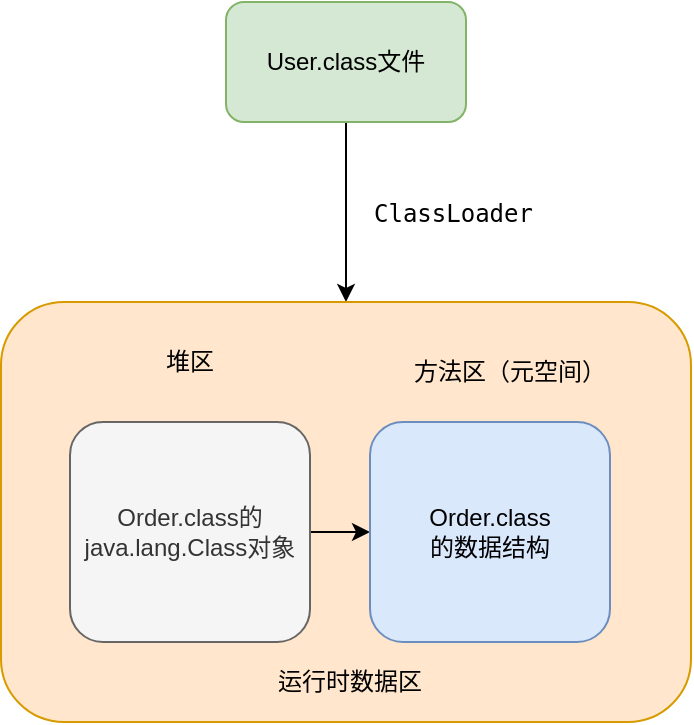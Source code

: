 <mxfile version="14.8.6" type="github">
  <diagram id="nZ9754AJKYldefDBQWgk" name="Page-1">
    <mxGraphModel dx="946" dy="536" grid="1" gridSize="10" guides="1" tooltips="1" connect="1" arrows="1" fold="1" page="1" pageScale="1" pageWidth="827" pageHeight="1169" math="0" shadow="0">
      <root>
        <mxCell id="0" />
        <mxCell id="1" parent="0" />
        <mxCell id="i3HkHmoMITNhaDgwmx76-11" style="edgeStyle=orthogonalEdgeStyle;rounded=0;orthogonalLoop=1;jettySize=auto;html=1;exitX=0.5;exitY=1;exitDx=0;exitDy=0;entryX=0.5;entryY=0;entryDx=0;entryDy=0;" parent="1" source="i3HkHmoMITNhaDgwmx76-1" target="i3HkHmoMITNhaDgwmx76-3" edge="1">
          <mxGeometry relative="1" as="geometry" />
        </mxCell>
        <mxCell id="i3HkHmoMITNhaDgwmx76-1" value="User.class文件" style="rounded=1;whiteSpace=wrap;html=1;fillColor=#d5e8d4;strokeColor=#82b366;" parent="1" vertex="1">
          <mxGeometry x="178" y="30" width="120" height="60" as="geometry" />
        </mxCell>
        <mxCell id="i3HkHmoMITNhaDgwmx76-3" value="" style="rounded=1;whiteSpace=wrap;html=1;fillColor=#ffe6cc;strokeColor=#d79b00;" parent="1" vertex="1">
          <mxGeometry x="65.5" y="180" width="345" height="210" as="geometry" />
        </mxCell>
        <mxCell id="i3HkHmoMITNhaDgwmx76-13" style="edgeStyle=orthogonalEdgeStyle;rounded=0;orthogonalLoop=1;jettySize=auto;html=1;exitX=1;exitY=0.5;exitDx=0;exitDy=0;entryX=0;entryY=0.5;entryDx=0;entryDy=0;" parent="1" source="i3HkHmoMITNhaDgwmx76-4" target="i3HkHmoMITNhaDgwmx76-5" edge="1">
          <mxGeometry relative="1" as="geometry" />
        </mxCell>
        <mxCell id="i3HkHmoMITNhaDgwmx76-4" value="Order.class的java.lang.Class对象" style="rounded=1;whiteSpace=wrap;html=1;fillColor=#f5f5f5;strokeColor=#666666;fontColor=#333333;" parent="1" vertex="1">
          <mxGeometry x="100" y="240" width="120" height="110" as="geometry" />
        </mxCell>
        <mxCell id="i3HkHmoMITNhaDgwmx76-5" value="Order.class&lt;br&gt;的数据结构" style="rounded=1;whiteSpace=wrap;html=1;fillColor=#dae8fc;strokeColor=#6c8ebf;" parent="1" vertex="1">
          <mxGeometry x="250" y="240" width="120" height="110" as="geometry" />
        </mxCell>
        <mxCell id="i3HkHmoMITNhaDgwmx76-6" value="运行时数据区" style="text;html=1;strokeColor=none;fillColor=none;align=center;verticalAlign=middle;whiteSpace=wrap;rounded=0;" parent="1" vertex="1">
          <mxGeometry x="185" y="360" width="110" height="20" as="geometry" />
        </mxCell>
        <mxCell id="i3HkHmoMITNhaDgwmx76-7" value="堆区" style="text;html=1;strokeColor=none;fillColor=none;align=center;verticalAlign=middle;whiteSpace=wrap;rounded=0;" parent="1" vertex="1">
          <mxGeometry x="140" y="200" width="40" height="20" as="geometry" />
        </mxCell>
        <mxCell id="i3HkHmoMITNhaDgwmx76-8" value="方法区（元空间）" style="text;html=1;strokeColor=none;fillColor=none;align=center;verticalAlign=middle;whiteSpace=wrap;rounded=0;" parent="1" vertex="1">
          <mxGeometry x="250" y="210" width="140" height="10" as="geometry" />
        </mxCell>
        <mxCell id="i3HkHmoMITNhaDgwmx76-12" value="&lt;pre&gt;ClassLoader&lt;/pre&gt;" style="text;whiteSpace=wrap;html=1;" parent="1" vertex="1">
          <mxGeometry x="250" y="110" width="90" height="40" as="geometry" />
        </mxCell>
      </root>
    </mxGraphModel>
  </diagram>
</mxfile>
